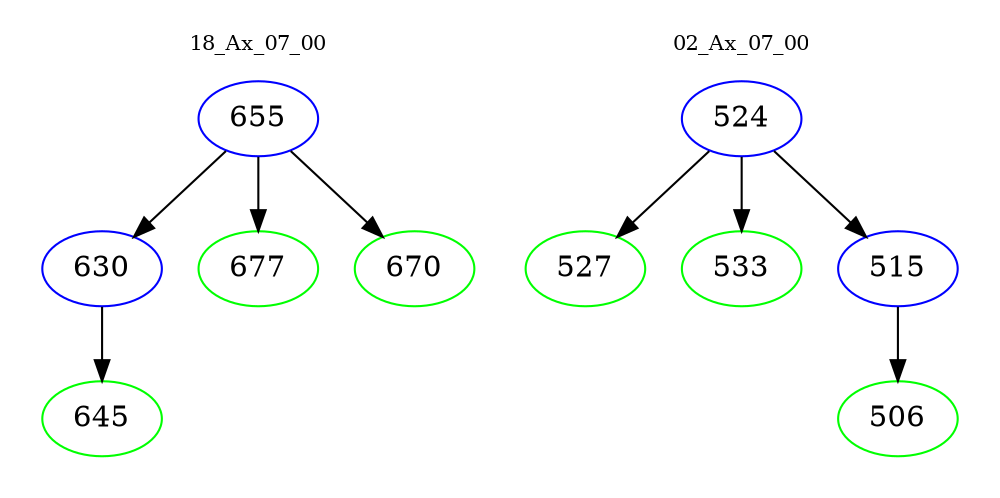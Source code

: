 digraph{
subgraph cluster_0 {
color = white
label = "18_Ax_07_00";
fontsize=10;
T0_655 [label="655", color="blue"]
T0_655 -> T0_630 [color="black"]
T0_630 [label="630", color="blue"]
T0_630 -> T0_645 [color="black"]
T0_645 [label="645", color="green"]
T0_655 -> T0_677 [color="black"]
T0_677 [label="677", color="green"]
T0_655 -> T0_670 [color="black"]
T0_670 [label="670", color="green"]
}
subgraph cluster_1 {
color = white
label = "02_Ax_07_00";
fontsize=10;
T1_524 [label="524", color="blue"]
T1_524 -> T1_527 [color="black"]
T1_527 [label="527", color="green"]
T1_524 -> T1_533 [color="black"]
T1_533 [label="533", color="green"]
T1_524 -> T1_515 [color="black"]
T1_515 [label="515", color="blue"]
T1_515 -> T1_506 [color="black"]
T1_506 [label="506", color="green"]
}
}
